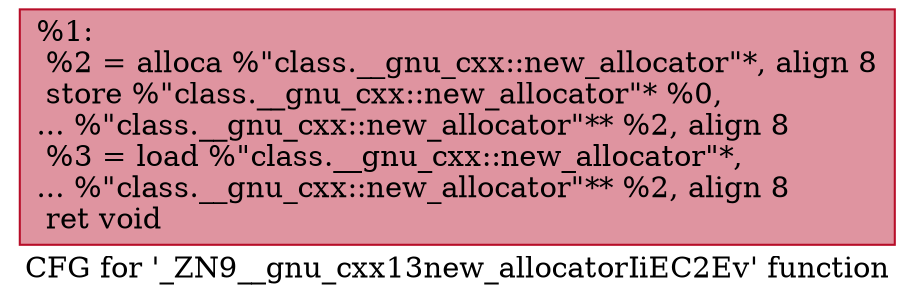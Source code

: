 digraph "CFG for '_ZN9__gnu_cxx13new_allocatorIiEC2Ev' function" {
	label="CFG for '_ZN9__gnu_cxx13new_allocatorIiEC2Ev' function";

	Node0x562bbba3ef70 [shape=record,color="#b70d28ff", style=filled, fillcolor="#b70d2870",label="{%1:\l  %2 = alloca %\"class.__gnu_cxx::new_allocator\"*, align 8\l  store %\"class.__gnu_cxx::new_allocator\"* %0,\l... %\"class.__gnu_cxx::new_allocator\"** %2, align 8\l  %3 = load %\"class.__gnu_cxx::new_allocator\"*,\l... %\"class.__gnu_cxx::new_allocator\"** %2, align 8\l  ret void\l}"];
}
